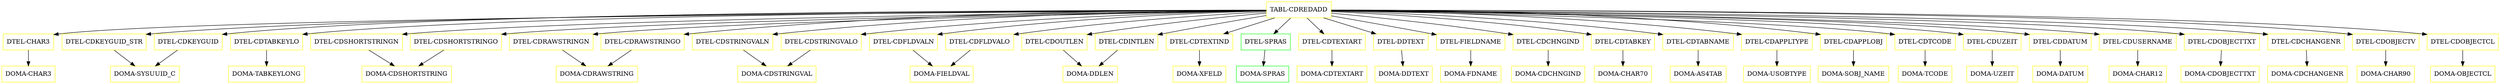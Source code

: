 digraph G {
  "TABL-CDREDADD" [shape=box,color=yellow];
  "DTEL-CHAR3" [shape=box,color=yellow,URL="./DTEL_CHAR3.html"];
  "DOMA-CHAR3" [shape=box,color=yellow,URL="./DOMA_CHAR3.html"];
  "DTEL-CDKEYGUID_STR" [shape=box,color=yellow,URL="./DTEL_CDKEYGUID_STR.html"];
  "DOMA-SYSUUID_C" [shape=box,color=yellow,URL="./DOMA_SYSUUID_C.html"];
  "DTEL-CDTABKEYLO" [shape=box,color=yellow,URL="./DTEL_CDTABKEYLO.html"];
  "DOMA-TABKEYLONG" [shape=box,color=yellow,URL="./DOMA_TABKEYLONG.html"];
  "DTEL-CDKEYGUID" [shape=box,color=yellow,URL="./DTEL_CDKEYGUID.html"];
  "DTEL-CDSHORTSTRINGN" [shape=box,color=yellow,URL="./DTEL_CDSHORTSTRINGN.html"];
  "DOMA-CDSHORTSTRING" [shape=box,color=yellow,URL="./DOMA_CDSHORTSTRING.html"];
  "DTEL-CDSHORTSTRINGO" [shape=box,color=yellow,URL="./DTEL_CDSHORTSTRINGO.html"];
  "DTEL-CDRAWSTRINGN" [shape=box,color=yellow,URL="./DTEL_CDRAWSTRINGN.html"];
  "DOMA-CDRAWSTRING" [shape=box,color=yellow,URL="./DOMA_CDRAWSTRING.html"];
  "DTEL-CDRAWSTRINGO" [shape=box,color=yellow,URL="./DTEL_CDRAWSTRINGO.html"];
  "DTEL-CDSTRINGVALN" [shape=box,color=yellow,URL="./DTEL_CDSTRINGVALN.html"];
  "DOMA-CDSTRINGVAL" [shape=box,color=yellow,URL="./DOMA_CDSTRINGVAL.html"];
  "DTEL-CDSTRINGVALO" [shape=box,color=yellow,URL="./DTEL_CDSTRINGVALO.html"];
  "DTEL-CDFLDVALN" [shape=box,color=yellow,URL="./DTEL_CDFLDVALN.html"];
  "DOMA-FIELDVAL" [shape=box,color=yellow,URL="./DOMA_FIELDVAL.html"];
  "DTEL-CDFLDVALO" [shape=box,color=yellow,URL="./DTEL_CDFLDVALO.html"];
  "DTEL-CDOUTLEN" [shape=box,color=yellow,URL="./DTEL_CDOUTLEN.html"];
  "DOMA-DDLEN" [shape=box,color=yellow,URL="./DOMA_DDLEN.html"];
  "DTEL-CDTEXTIND" [shape=box,color=yellow,URL="./DTEL_CDTEXTIND.html"];
  "DOMA-XFELD" [shape=box,color=yellow,URL="./DOMA_XFELD.html"];
  "DTEL-SPRAS" [shape=box,color=green,URL="./DTEL_SPRAS.html"];
  "DOMA-SPRAS" [shape=box,color=green,URL="./DOMA_SPRAS.html"];
  "DTEL-CDTEXTART" [shape=box,color=yellow,URL="./DTEL_CDTEXTART.html"];
  "DOMA-CDTEXTART" [shape=box,color=yellow,URL="./DOMA_CDTEXTART.html"];
  "DTEL-DDTEXT" [shape=box,color=yellow,URL="./DTEL_DDTEXT.html"];
  "DOMA-DDTEXT" [shape=box,color=yellow,URL="./DOMA_DDTEXT.html"];
  "DTEL-FIELDNAME" [shape=box,color=yellow,URL="./DTEL_FIELDNAME.html"];
  "DOMA-FDNAME" [shape=box,color=yellow,URL="./DOMA_FDNAME.html"];
  "DTEL-CDCHNGIND" [shape=box,color=yellow,URL="./DTEL_CDCHNGIND.html"];
  "DOMA-CDCHNGIND" [shape=box,color=yellow,URL="./DOMA_CDCHNGIND.html"];
  "DTEL-CDINTLEN" [shape=box,color=yellow,URL="./DTEL_CDINTLEN.html"];
  "DTEL-CDTABKEY" [shape=box,color=yellow,URL="./DTEL_CDTABKEY.html"];
  "DOMA-CHAR70" [shape=box,color=yellow,URL="./DOMA_CHAR70.html"];
  "DTEL-CDTABNAME" [shape=box,color=yellow,URL="./DTEL_CDTABNAME.html"];
  "DOMA-AS4TAB" [shape=box,color=yellow,URL="./DOMA_AS4TAB.html"];
  "DTEL-CDAPPLTYPE" [shape=box,color=yellow,URL="./DTEL_CDAPPLTYPE.html"];
  "DOMA-USOBTYPE" [shape=box,color=yellow,URL="./DOMA_USOBTYPE.html"];
  "DTEL-CDAPPLOBJ" [shape=box,color=yellow,URL="./DTEL_CDAPPLOBJ.html"];
  "DOMA-SOBJ_NAME" [shape=box,color=yellow,URL="./DOMA_SOBJ_NAME.html"];
  "DTEL-CDTCODE" [shape=box,color=yellow,URL="./DTEL_CDTCODE.html"];
  "DOMA-TCODE" [shape=box,color=yellow,URL="./DOMA_TCODE.html"];
  "DTEL-CDUZEIT" [shape=box,color=yellow,URL="./DTEL_CDUZEIT.html"];
  "DOMA-UZEIT" [shape=box,color=yellow,URL="./DOMA_UZEIT.html"];
  "DTEL-CDDATUM" [shape=box,color=yellow,URL="./DTEL_CDDATUM.html"];
  "DOMA-DATUM" [shape=box,color=yellow,URL="./DOMA_DATUM.html"];
  "DTEL-CDUSERNAME" [shape=box,color=yellow,URL="./DTEL_CDUSERNAME.html"];
  "DOMA-CHAR12" [shape=box,color=yellow,URL="./DOMA_CHAR12.html"];
  "DTEL-CDOBJECTTXT" [shape=box,color=yellow,URL="./DTEL_CDOBJECTTXT.html"];
  "DOMA-CDOBJECTTXT" [shape=box,color=yellow,URL="./DOMA_CDOBJECTTXT.html"];
  "DTEL-CDCHANGENR" [shape=box,color=yellow,URL="./DTEL_CDCHANGENR.html"];
  "DOMA-CDCHANGENR" [shape=box,color=yellow,URL="./DOMA_CDCHANGENR.html"];
  "DTEL-CDOBJECTV" [shape=box,color=yellow,URL="./DTEL_CDOBJECTV.html"];
  "DOMA-CHAR90" [shape=box,color=yellow,URL="./DOMA_CHAR90.html"];
  "DTEL-CDOBJECTCL" [shape=box,color=yellow,URL="./DTEL_CDOBJECTCL.html"];
  "DOMA-OBJECTCL" [shape=box,color=yellow,URL="./DOMA_OBJECTCL.html"];
  "TABL-CDREDADD" -> "DTEL-CDOBJECTCL";
  "TABL-CDREDADD" -> "DTEL-CDOBJECTV";
  "TABL-CDREDADD" -> "DTEL-CDCHANGENR";
  "TABL-CDREDADD" -> "DTEL-CDOBJECTTXT";
  "TABL-CDREDADD" -> "DTEL-CDUSERNAME";
  "TABL-CDREDADD" -> "DTEL-CDDATUM";
  "TABL-CDREDADD" -> "DTEL-CDUZEIT";
  "TABL-CDREDADD" -> "DTEL-CDTCODE";
  "TABL-CDREDADD" -> "DTEL-CDAPPLOBJ";
  "TABL-CDREDADD" -> "DTEL-CDAPPLTYPE";
  "TABL-CDREDADD" -> "DTEL-CDTABNAME";
  "TABL-CDREDADD" -> "DTEL-CDTABKEY";
  "TABL-CDREDADD" -> "DTEL-CDINTLEN";
  "TABL-CDREDADD" -> "DTEL-CDCHNGIND";
  "TABL-CDREDADD" -> "DTEL-FIELDNAME";
  "TABL-CDREDADD" -> "DTEL-DDTEXT";
  "TABL-CDREDADD" -> "DTEL-CDTEXTART";
  "TABL-CDREDADD" -> "DTEL-SPRAS";
  "TABL-CDREDADD" -> "DTEL-CDTEXTIND";
  "TABL-CDREDADD" -> "DTEL-CDOUTLEN";
  "TABL-CDREDADD" -> "DTEL-CDFLDVALO";
  "TABL-CDREDADD" -> "DTEL-CDFLDVALN";
  "TABL-CDREDADD" -> "DTEL-CDSTRINGVALO";
  "TABL-CDREDADD" -> "DTEL-CDSTRINGVALN";
  "TABL-CDREDADD" -> "DTEL-CDRAWSTRINGO";
  "TABL-CDREDADD" -> "DTEL-CDRAWSTRINGN";
  "TABL-CDREDADD" -> "DTEL-CDSHORTSTRINGO";
  "TABL-CDREDADD" -> "DTEL-CDSHORTSTRINGN";
  "TABL-CDREDADD" -> "DTEL-CDKEYGUID";
  "TABL-CDREDADD" -> "DTEL-CDTABKEYLO";
  "TABL-CDREDADD" -> "DTEL-CDKEYGUID_STR";
  "TABL-CDREDADD" -> "DTEL-CHAR3";
  "DTEL-CHAR3" -> "DOMA-CHAR3";
  "DTEL-CDKEYGUID_STR" -> "DOMA-SYSUUID_C";
  "DTEL-CDTABKEYLO" -> "DOMA-TABKEYLONG";
  "DTEL-CDKEYGUID" -> "DOMA-SYSUUID_C";
  "DTEL-CDSHORTSTRINGN" -> "DOMA-CDSHORTSTRING";
  "DTEL-CDSHORTSTRINGO" -> "DOMA-CDSHORTSTRING";
  "DTEL-CDRAWSTRINGN" -> "DOMA-CDRAWSTRING";
  "DTEL-CDRAWSTRINGO" -> "DOMA-CDRAWSTRING";
  "DTEL-CDSTRINGVALN" -> "DOMA-CDSTRINGVAL";
  "DTEL-CDSTRINGVALO" -> "DOMA-CDSTRINGVAL";
  "DTEL-CDFLDVALN" -> "DOMA-FIELDVAL";
  "DTEL-CDFLDVALO" -> "DOMA-FIELDVAL";
  "DTEL-CDOUTLEN" -> "DOMA-DDLEN";
  "DTEL-CDTEXTIND" -> "DOMA-XFELD";
  "DTEL-SPRAS" -> "DOMA-SPRAS";
  "DTEL-CDTEXTART" -> "DOMA-CDTEXTART";
  "DTEL-DDTEXT" -> "DOMA-DDTEXT";
  "DTEL-FIELDNAME" -> "DOMA-FDNAME";
  "DTEL-CDCHNGIND" -> "DOMA-CDCHNGIND";
  "DTEL-CDINTLEN" -> "DOMA-DDLEN";
  "DTEL-CDTABKEY" -> "DOMA-CHAR70";
  "DTEL-CDTABNAME" -> "DOMA-AS4TAB";
  "DTEL-CDAPPLTYPE" -> "DOMA-USOBTYPE";
  "DTEL-CDAPPLOBJ" -> "DOMA-SOBJ_NAME";
  "DTEL-CDTCODE" -> "DOMA-TCODE";
  "DTEL-CDUZEIT" -> "DOMA-UZEIT";
  "DTEL-CDDATUM" -> "DOMA-DATUM";
  "DTEL-CDUSERNAME" -> "DOMA-CHAR12";
  "DTEL-CDOBJECTTXT" -> "DOMA-CDOBJECTTXT";
  "DTEL-CDCHANGENR" -> "DOMA-CDCHANGENR";
  "DTEL-CDOBJECTV" -> "DOMA-CHAR90";
  "DTEL-CDOBJECTCL" -> "DOMA-OBJECTCL";
}
